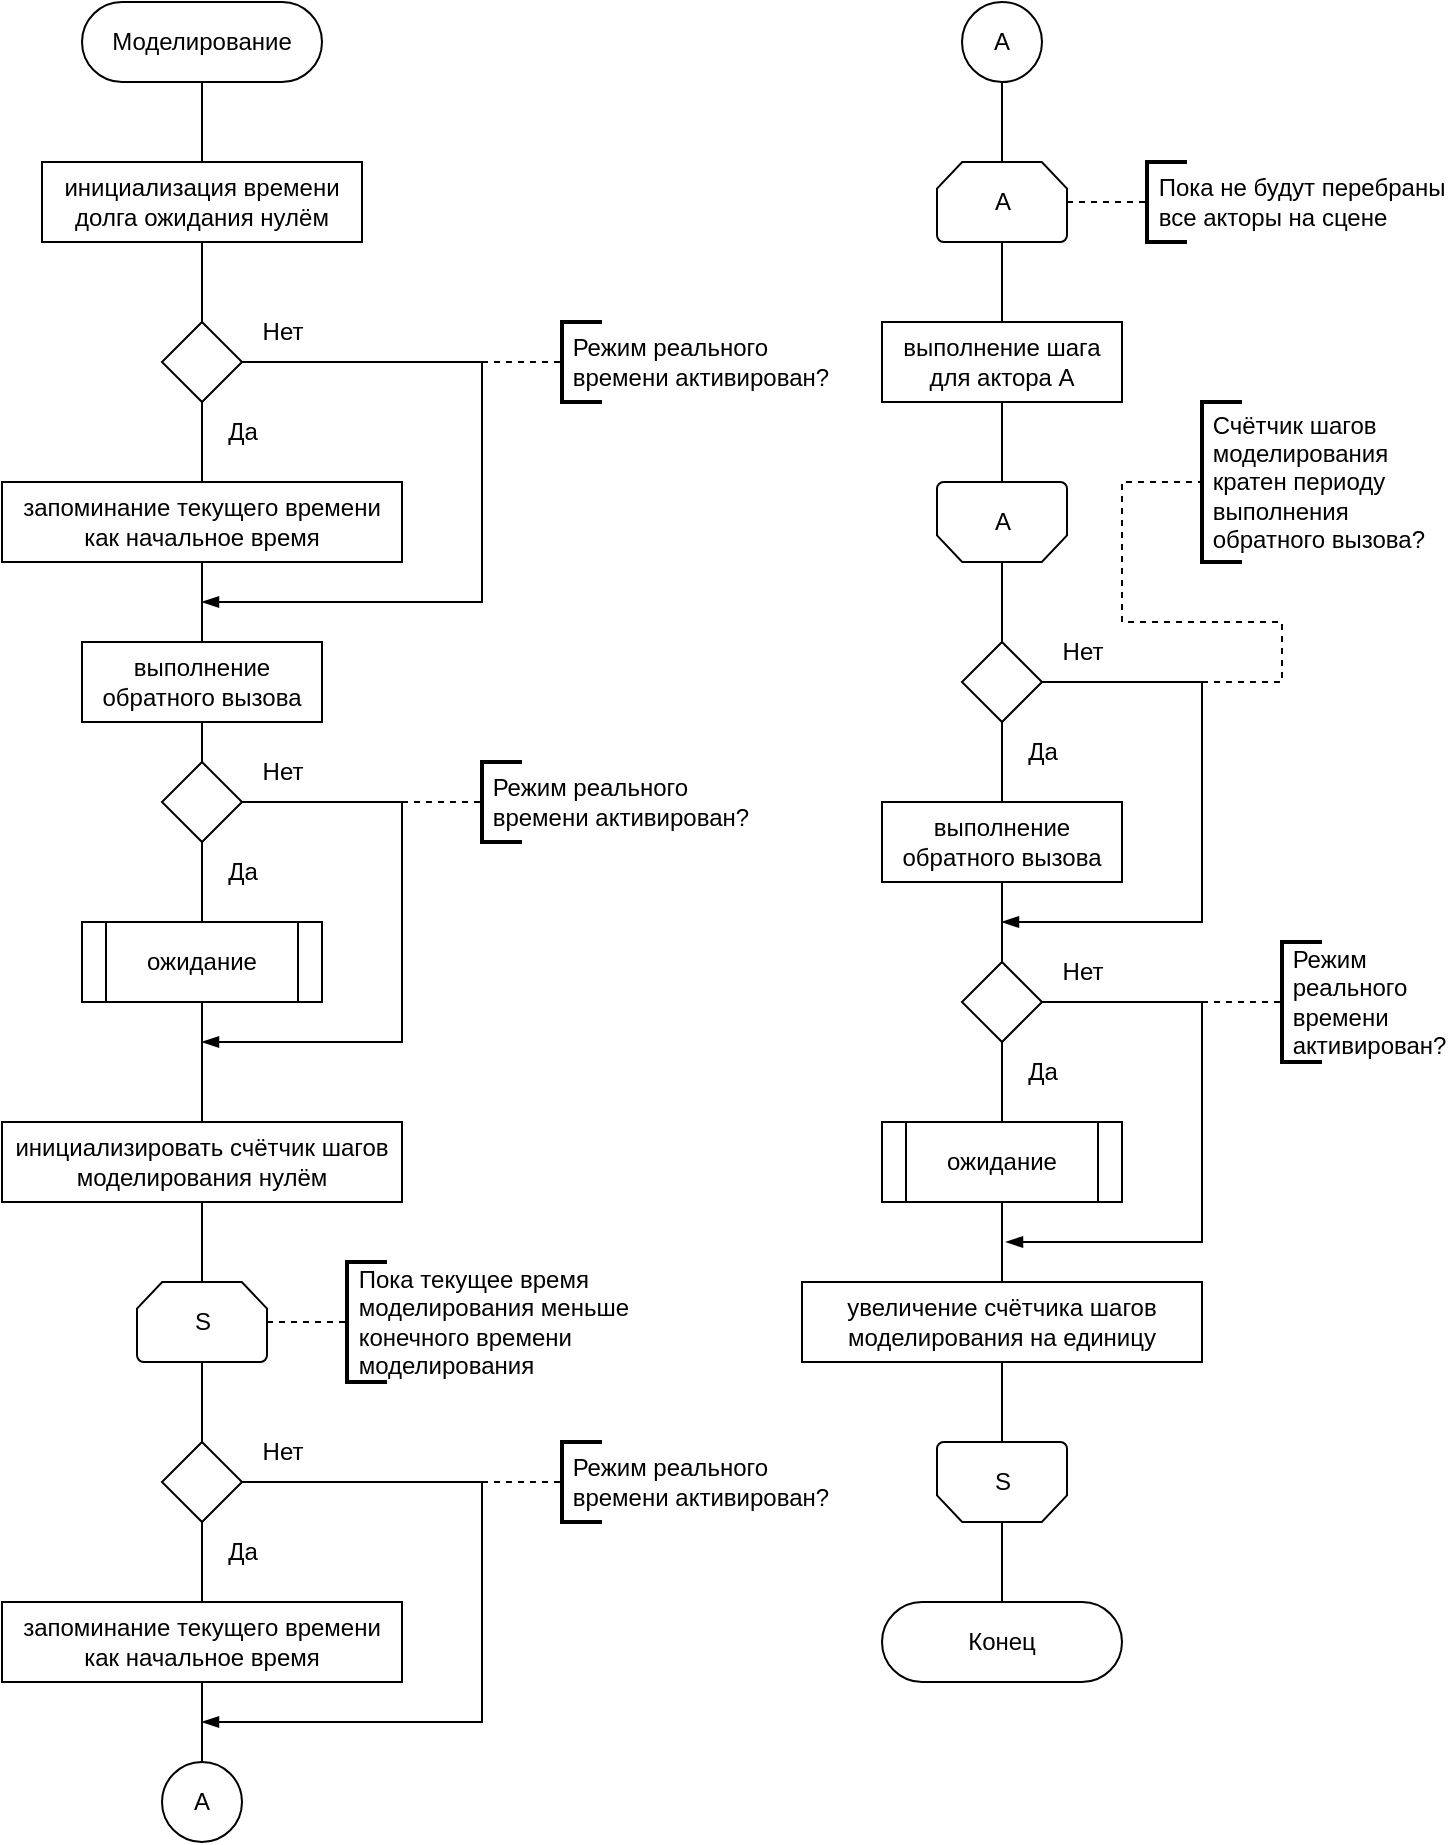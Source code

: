<mxfile version="21.0.8" type="device" pages="3"><diagram name="моделирование" id="3TqSyExi6PjIjMXo5p3j"><mxGraphModel dx="556" dy="1287" grid="1" gridSize="10" guides="1" tooltips="1" connect="1" arrows="1" fold="1" page="1" pageScale="1" pageWidth="827" pageHeight="1169" math="0" shadow="0"><root><mxCell id="0"/><mxCell id="1" parent="0"/><mxCell id="hu2EfWUad_j3ehS3AADm-29" style="edgeStyle=orthogonalEdgeStyle;rounded=0;orthogonalLoop=1;jettySize=auto;html=1;exitX=0.5;exitY=1;exitDx=0;exitDy=0;entryX=0.5;entryY=0;entryDx=0;entryDy=0;endArrow=none;endFill=0;" edge="1" parent="1" source="YGaavkGY2pwyRRdtR2Ct-1" target="hu2EfWUad_j3ehS3AADm-4"><mxGeometry relative="1" as="geometry"/></mxCell><mxCell id="YGaavkGY2pwyRRdtR2Ct-1" value="выполнение обратного вызова" style="whiteSpace=wrap;html=1;" parent="1" vertex="1"><mxGeometry x="100" y="360" width="120" height="40" as="geometry"/></mxCell><mxCell id="hu2EfWUad_j3ehS3AADm-23" style="edgeStyle=orthogonalEdgeStyle;rounded=0;orthogonalLoop=1;jettySize=auto;html=1;exitX=0.5;exitY=1;exitDx=0;exitDy=0;entryX=0.5;entryY=0;entryDx=0;entryDy=0;endArrow=none;endFill=0;" edge="1" parent="1" source="7XmPzO40rz-lHzr0ZGpW-11" target="hu2EfWUad_j3ehS3AADm-2"><mxGeometry relative="1" as="geometry"/></mxCell><mxCell id="YGaavkGY2pwyRRdtR2Ct-2" value="Моделирование" style="rounded=1;whiteSpace=wrap;html=1;arcSize=50;" parent="1" vertex="1"><mxGeometry x="100" y="40" width="120" height="40" as="geometry"/></mxCell><mxCell id="hu2EfWUad_j3ehS3AADm-1" value="Конец" style="rounded=1;whiteSpace=wrap;html=1;arcSize=50;" vertex="1" parent="1"><mxGeometry x="500" y="840" width="120" height="40" as="geometry"/></mxCell><mxCell id="hu2EfWUad_j3ehS3AADm-24" style="edgeStyle=orthogonalEdgeStyle;rounded=0;orthogonalLoop=1;jettySize=auto;html=1;exitX=0.5;exitY=1;exitDx=0;exitDy=0;entryX=0.5;entryY=0;entryDx=0;entryDy=0;endArrow=none;endFill=0;" edge="1" parent="1" source="hu2EfWUad_j3ehS3AADm-2" target="hu2EfWUad_j3ehS3AADm-3"><mxGeometry relative="1" as="geometry"><mxPoint x="160" y="240" as="sourcePoint"/></mxGeometry></mxCell><mxCell id="hu2EfWUad_j3ehS3AADm-26" style="edgeStyle=orthogonalEdgeStyle;rounded=0;orthogonalLoop=1;jettySize=auto;html=1;exitX=1;exitY=0.5;exitDx=0;exitDy=0;endArrow=blockThin;endFill=1;" edge="1" parent="1" source="hu2EfWUad_j3ehS3AADm-2"><mxGeometry relative="1" as="geometry"><mxPoint x="160" y="340" as="targetPoint"/><Array as="points"><mxPoint x="300" y="220"/><mxPoint x="300" y="340"/></Array></mxGeometry></mxCell><mxCell id="hu2EfWUad_j3ehS3AADm-2" value="" style="rhombus;whiteSpace=wrap;html=1;" vertex="1" parent="1"><mxGeometry x="140" y="200" width="40" height="40" as="geometry"/></mxCell><mxCell id="hu2EfWUad_j3ehS3AADm-25" style="edgeStyle=orthogonalEdgeStyle;rounded=0;orthogonalLoop=1;jettySize=auto;html=1;exitX=0.5;exitY=1;exitDx=0;exitDy=0;entryX=0.5;entryY=0;entryDx=0;entryDy=0;endArrow=none;endFill=0;" edge="1" parent="1" source="hu2EfWUad_j3ehS3AADm-3" target="YGaavkGY2pwyRRdtR2Ct-1"><mxGeometry relative="1" as="geometry"/></mxCell><mxCell id="hu2EfWUad_j3ehS3AADm-3" value="запоминание текущего времени как начальное время" style="whiteSpace=wrap;html=1;" vertex="1" parent="1"><mxGeometry x="60" y="280" width="200" height="40" as="geometry"/></mxCell><mxCell id="hu2EfWUad_j3ehS3AADm-30" style="edgeStyle=orthogonalEdgeStyle;rounded=0;orthogonalLoop=1;jettySize=auto;html=1;exitX=0.5;exitY=1;exitDx=0;exitDy=0;entryX=0.5;entryY=0;entryDx=0;entryDy=0;endArrow=none;endFill=0;" edge="1" parent="1" source="hu2EfWUad_j3ehS3AADm-4" target="hu2EfWUad_j3ehS3AADm-6"><mxGeometry relative="1" as="geometry"/></mxCell><mxCell id="hu2EfWUad_j3ehS3AADm-31" style="edgeStyle=orthogonalEdgeStyle;rounded=0;orthogonalLoop=1;jettySize=auto;html=1;exitX=1;exitY=0.5;exitDx=0;exitDy=0;endArrow=blockThin;endFill=1;" edge="1" parent="1" source="hu2EfWUad_j3ehS3AADm-4"><mxGeometry relative="1" as="geometry"><mxPoint x="160" y="560" as="targetPoint"/><Array as="points"><mxPoint x="260" y="440"/><mxPoint x="260" y="560"/></Array></mxGeometry></mxCell><mxCell id="hu2EfWUad_j3ehS3AADm-4" value="" style="rhombus;whiteSpace=wrap;html=1;" vertex="1" parent="1"><mxGeometry x="140" y="420" width="40" height="40" as="geometry"/></mxCell><mxCell id="hu2EfWUad_j3ehS3AADm-32" style="edgeStyle=orthogonalEdgeStyle;rounded=0;orthogonalLoop=1;jettySize=auto;html=1;exitX=0.5;exitY=1;exitDx=0;exitDy=0;entryX=0.5;entryY=0;entryDx=0;entryDy=0;endArrow=none;endFill=0;" edge="1" parent="1" source="hu2EfWUad_j3ehS3AADm-6" target="hu2EfWUad_j3ehS3AADm-7"><mxGeometry relative="1" as="geometry"/></mxCell><mxCell id="hu2EfWUad_j3ehS3AADm-6" value="ожидание" style="shape=process;whiteSpace=wrap;html=1;backgroundOutline=1;" vertex="1" parent="1"><mxGeometry x="100" y="500" width="120" height="40" as="geometry"/></mxCell><mxCell id="hu2EfWUad_j3ehS3AADm-35" style="edgeStyle=orthogonalEdgeStyle;rounded=0;orthogonalLoop=1;jettySize=auto;html=1;exitX=0.5;exitY=1;exitDx=0;exitDy=0;entryX=0.5;entryY=0;entryDx=0;entryDy=0;entryPerimeter=0;endArrow=none;endFill=0;" edge="1" parent="1" source="hu2EfWUad_j3ehS3AADm-7" target="hu2EfWUad_j3ehS3AADm-10"><mxGeometry relative="1" as="geometry"/></mxCell><mxCell id="hu2EfWUad_j3ehS3AADm-7" value="инициализировать счётчик шагов моделирования нулём" style="whiteSpace=wrap;html=1;" vertex="1" parent="1"><mxGeometry x="60" y="600" width="200" height="40" as="geometry"/></mxCell><mxCell id="hu2EfWUad_j3ehS3AADm-36" style="edgeStyle=orthogonalEdgeStyle;rounded=0;orthogonalLoop=1;jettySize=auto;html=1;exitX=0.5;exitY=1;exitDx=0;exitDy=0;exitPerimeter=0;entryX=0.5;entryY=0;entryDx=0;entryDy=0;endArrow=none;endFill=0;" edge="1" parent="1" source="hu2EfWUad_j3ehS3AADm-10" target="kbKEM8XbiEqz8zgXYAs1-4"><mxGeometry relative="1" as="geometry"><mxPoint x="160" y="680" as="targetPoint"/></mxGeometry></mxCell><mxCell id="hu2EfWUad_j3ehS3AADm-10" value="S" style="strokeWidth=1;html=1;shape=mxgraph.flowchart.loop_limit;whiteSpace=wrap;fillStyle=auto;" vertex="1" parent="1"><mxGeometry x="127.5" y="680" width="65" height="40" as="geometry"/></mxCell><mxCell id="hu2EfWUad_j3ehS3AADm-51" style="edgeStyle=orthogonalEdgeStyle;rounded=0;orthogonalLoop=1;jettySize=auto;html=1;exitX=0.5;exitY=0;exitDx=0;exitDy=0;exitPerimeter=0;entryX=0.5;entryY=0;entryDx=0;entryDy=0;endArrow=none;endFill=0;" edge="1" parent="1" source="hu2EfWUad_j3ehS3AADm-11" target="hu2EfWUad_j3ehS3AADm-1"><mxGeometry relative="1" as="geometry"/></mxCell><mxCell id="hu2EfWUad_j3ehS3AADm-11" value="S" style="strokeWidth=1;html=1;shape=mxgraph.flowchart.loop_limit;whiteSpace=wrap;fillStyle=auto;rotation=0;direction=west;" vertex="1" parent="1"><mxGeometry x="527.5" y="760" width="65" height="40" as="geometry"/></mxCell><mxCell id="hu2EfWUad_j3ehS3AADm-50" style="edgeStyle=orthogonalEdgeStyle;rounded=0;orthogonalLoop=1;jettySize=auto;html=1;exitX=0.5;exitY=1;exitDx=0;exitDy=0;entryX=0.5;entryY=1;entryDx=0;entryDy=0;entryPerimeter=0;endArrow=none;endFill=0;" edge="1" parent="1" source="hu2EfWUad_j3ehS3AADm-12" target="hu2EfWUad_j3ehS3AADm-11"><mxGeometry relative="1" as="geometry"/></mxCell><mxCell id="hu2EfWUad_j3ehS3AADm-12" value="увеличение счётчика шагов моделирования на единицу" style="whiteSpace=wrap;html=1;" vertex="1" parent="1"><mxGeometry x="460" y="680" width="200" height="40" as="geometry"/></mxCell><mxCell id="hu2EfWUad_j3ehS3AADm-38" style="edgeStyle=orthogonalEdgeStyle;rounded=0;orthogonalLoop=1;jettySize=auto;html=1;entryX=0.5;entryY=0;entryDx=0;entryDy=0;endArrow=none;endFill=0;exitX=0.5;exitY=1;exitDx=0;exitDy=0;" edge="1" parent="1" source="kbKEM8XbiEqz8zgXYAs1-5" target="hu2EfWUad_j3ehS3AADm-42"><mxGeometry relative="1" as="geometry"><mxPoint x="160" y="880" as="sourcePoint"/><mxPoint x="160" y="920" as="targetPoint"/></mxGeometry></mxCell><mxCell id="hu2EfWUad_j3ehS3AADm-48" style="edgeStyle=orthogonalEdgeStyle;rounded=0;orthogonalLoop=1;jettySize=auto;html=1;exitX=0.5;exitY=1;exitDx=0;exitDy=0;entryX=0.5;entryY=0;entryDx=0;entryDy=0;endArrow=none;endFill=0;" edge="1" parent="1" source="hu2EfWUad_j3ehS3AADm-15" target="hu2EfWUad_j3ehS3AADm-16"><mxGeometry relative="1" as="geometry"/></mxCell><mxCell id="hu2EfWUad_j3ehS3AADm-58" style="edgeStyle=orthogonalEdgeStyle;rounded=0;orthogonalLoop=1;jettySize=auto;html=1;exitX=1;exitY=0.5;exitDx=0;exitDy=0;endArrow=blockThin;endFill=1;" edge="1" parent="1" source="hu2EfWUad_j3ehS3AADm-15"><mxGeometry relative="1" as="geometry"><mxPoint x="562" y="660" as="targetPoint"/><Array as="points"><mxPoint x="660" y="540"/><mxPoint x="660" y="660"/></Array></mxGeometry></mxCell><mxCell id="hu2EfWUad_j3ehS3AADm-15" value="" style="rhombus;whiteSpace=wrap;html=1;" vertex="1" parent="1"><mxGeometry x="540" y="520" width="40" height="40" as="geometry"/></mxCell><mxCell id="hu2EfWUad_j3ehS3AADm-49" style="edgeStyle=orthogonalEdgeStyle;rounded=0;orthogonalLoop=1;jettySize=auto;html=1;exitX=0.5;exitY=1;exitDx=0;exitDy=0;entryX=0.5;entryY=0;entryDx=0;entryDy=0;endArrow=none;endFill=0;" edge="1" parent="1" source="hu2EfWUad_j3ehS3AADm-16" target="hu2EfWUad_j3ehS3AADm-12"><mxGeometry relative="1" as="geometry"/></mxCell><mxCell id="hu2EfWUad_j3ehS3AADm-16" value="ожидание" style="shape=process;whiteSpace=wrap;html=1;backgroundOutline=1;" vertex="1" parent="1"><mxGeometry x="500" y="600" width="120" height="40" as="geometry"/></mxCell><mxCell id="hu2EfWUad_j3ehS3AADm-46" style="edgeStyle=orthogonalEdgeStyle;rounded=0;orthogonalLoop=1;jettySize=auto;html=1;exitX=0.5;exitY=1;exitDx=0;exitDy=0;entryX=0.5;entryY=0;entryDx=0;entryDy=0;endArrow=none;endFill=0;" edge="1" parent="1" source="hu2EfWUad_j3ehS3AADm-20" target="hu2EfWUad_j3ehS3AADm-22"><mxGeometry relative="1" as="geometry"/></mxCell><mxCell id="hu2EfWUad_j3ehS3AADm-55" style="edgeStyle=orthogonalEdgeStyle;rounded=0;orthogonalLoop=1;jettySize=auto;html=1;exitX=1;exitY=0.5;exitDx=0;exitDy=0;endArrow=blockThin;endFill=1;" edge="1" parent="1" source="hu2EfWUad_j3ehS3AADm-20"><mxGeometry relative="1" as="geometry"><mxPoint x="560" y="500" as="targetPoint"/><Array as="points"><mxPoint x="660" y="380"/><mxPoint x="660" y="500"/></Array></mxGeometry></mxCell><mxCell id="hu2EfWUad_j3ehS3AADm-20" value="" style="rhombus;whiteSpace=wrap;html=1;" vertex="1" parent="1"><mxGeometry x="540" y="360" width="40" height="40" as="geometry"/></mxCell><mxCell id="hu2EfWUad_j3ehS3AADm-47" style="edgeStyle=orthogonalEdgeStyle;rounded=0;orthogonalLoop=1;jettySize=auto;html=1;exitX=0.5;exitY=1;exitDx=0;exitDy=0;entryX=0.5;entryY=0;entryDx=0;entryDy=0;endArrow=none;endFill=0;" edge="1" parent="1" source="hu2EfWUad_j3ehS3AADm-22" target="hu2EfWUad_j3ehS3AADm-15"><mxGeometry relative="1" as="geometry"/></mxCell><mxCell id="hu2EfWUad_j3ehS3AADm-22" value="выполнение обратного вызова" style="whiteSpace=wrap;html=1;" vertex="1" parent="1"><mxGeometry x="500" y="440" width="120" height="40" as="geometry"/></mxCell><mxCell id="hu2EfWUad_j3ehS3AADm-27" value="Нет" style="text;html=1;align=center;verticalAlign=middle;resizable=0;points=[];autosize=1;strokeColor=none;fillColor=none;" vertex="1" parent="1"><mxGeometry x="180" y="190" width="40" height="30" as="geometry"/></mxCell><mxCell id="hu2EfWUad_j3ehS3AADm-28" value="Да" style="text;html=1;align=center;verticalAlign=middle;resizable=0;points=[];autosize=1;strokeColor=none;fillColor=none;" vertex="1" parent="1"><mxGeometry x="160" y="240" width="40" height="30" as="geometry"/></mxCell><mxCell id="hu2EfWUad_j3ehS3AADm-33" value="Нет" style="text;html=1;align=center;verticalAlign=middle;resizable=0;points=[];autosize=1;strokeColor=none;fillColor=none;" vertex="1" parent="1"><mxGeometry x="180" y="410" width="40" height="30" as="geometry"/></mxCell><mxCell id="hu2EfWUad_j3ehS3AADm-34" value="Да" style="text;html=1;align=center;verticalAlign=middle;resizable=0;points=[];autosize=1;strokeColor=none;fillColor=none;" vertex="1" parent="1"><mxGeometry x="160" y="460" width="40" height="30" as="geometry"/></mxCell><mxCell id="hu2EfWUad_j3ehS3AADm-42" value="A" style="ellipse;whiteSpace=wrap;html=1;" vertex="1" parent="1"><mxGeometry x="140" y="920" width="40" height="40" as="geometry"/></mxCell><mxCell id="hu2EfWUad_j3ehS3AADm-45" style="edgeStyle=orthogonalEdgeStyle;rounded=0;orthogonalLoop=1;jettySize=auto;html=1;exitX=0.5;exitY=0;exitDx=0;exitDy=0;entryX=0.5;entryY=0;entryDx=0;entryDy=0;endArrow=none;endFill=0;exitPerimeter=0;" edge="1" parent="1" source="7XmPzO40rz-lHzr0ZGpW-3" target="hu2EfWUad_j3ehS3AADm-20"><mxGeometry relative="1" as="geometry"/></mxCell><mxCell id="7XmPzO40rz-lHzr0ZGpW-8" style="edgeStyle=orthogonalEdgeStyle;rounded=0;orthogonalLoop=1;jettySize=auto;html=1;exitX=0.5;exitY=1;exitDx=0;exitDy=0;entryX=0.5;entryY=0;entryDx=0;entryDy=0;entryPerimeter=0;endArrow=none;endFill=0;" edge="1" parent="1" source="hu2EfWUad_j3ehS3AADm-44" target="7XmPzO40rz-lHzr0ZGpW-2"><mxGeometry relative="1" as="geometry"/></mxCell><mxCell id="hu2EfWUad_j3ehS3AADm-44" value="A" style="ellipse;whiteSpace=wrap;html=1;" vertex="1" parent="1"><mxGeometry x="540" y="40" width="40" height="40" as="geometry"/></mxCell><mxCell id="hu2EfWUad_j3ehS3AADm-56" value="Нет" style="text;html=1;align=center;verticalAlign=middle;resizable=0;points=[];autosize=1;strokeColor=none;fillColor=none;" vertex="1" parent="1"><mxGeometry x="580" y="350" width="40" height="30" as="geometry"/></mxCell><mxCell id="hu2EfWUad_j3ehS3AADm-57" value="Да" style="text;html=1;align=center;verticalAlign=middle;resizable=0;points=[];autosize=1;strokeColor=none;fillColor=none;" vertex="1" parent="1"><mxGeometry x="560" y="400" width="40" height="30" as="geometry"/></mxCell><mxCell id="hu2EfWUad_j3ehS3AADm-59" value="Нет" style="text;html=1;align=center;verticalAlign=middle;resizable=0;points=[];autosize=1;strokeColor=none;fillColor=none;" vertex="1" parent="1"><mxGeometry x="580" y="510" width="40" height="30" as="geometry"/></mxCell><mxCell id="hu2EfWUad_j3ehS3AADm-60" value="Да" style="text;html=1;align=center;verticalAlign=middle;resizable=0;points=[];autosize=1;strokeColor=none;fillColor=none;" vertex="1" parent="1"><mxGeometry x="560" y="560" width="40" height="30" as="geometry"/></mxCell><mxCell id="hu2EfWUad_j3ehS3AADm-61" value="" style="endArrow=none;dashed=1;html=1;rounded=0;" edge="1" parent="1"><mxGeometry width="50" height="50" relative="1" as="geometry"><mxPoint x="300" y="220" as="sourcePoint"/><mxPoint x="340" y="220" as="targetPoint"/></mxGeometry></mxCell><mxCell id="hu2EfWUad_j3ehS3AADm-62" value="&amp;nbsp;Режим реального&lt;br&gt;&amp;nbsp;времени активирован?" style="strokeWidth=2;html=1;shape=mxgraph.flowchart.annotation_1;align=left;pointerEvents=1;" vertex="1" parent="1"><mxGeometry x="340" y="200" width="20" height="40" as="geometry"/></mxCell><mxCell id="hu2EfWUad_j3ehS3AADm-63" value="" style="endArrow=none;dashed=1;html=1;rounded=0;" edge="1" parent="1"><mxGeometry width="50" height="50" relative="1" as="geometry"><mxPoint x="260" y="440" as="sourcePoint"/><mxPoint x="300" y="440" as="targetPoint"/></mxGeometry></mxCell><mxCell id="hu2EfWUad_j3ehS3AADm-64" value="&amp;nbsp;Режим реального&lt;br&gt;&amp;nbsp;времени активирован?" style="strokeWidth=2;html=1;shape=mxgraph.flowchart.annotation_1;align=left;pointerEvents=1;" vertex="1" parent="1"><mxGeometry x="300" y="420" width="20" height="40" as="geometry"/></mxCell><mxCell id="hu2EfWUad_j3ehS3AADm-69" value="" style="endArrow=none;dashed=1;html=1;rounded=0;entryX=0;entryY=0.5;entryDx=0;entryDy=0;entryPerimeter=0;" edge="1" parent="1" target="hu2EfWUad_j3ehS3AADm-70"><mxGeometry width="50" height="50" relative="1" as="geometry"><mxPoint x="660" y="380" as="sourcePoint"/><mxPoint x="700" y="380" as="targetPoint"/><Array as="points"><mxPoint x="700" y="380"/><mxPoint x="700" y="350"/><mxPoint x="620" y="350"/><mxPoint x="620" y="280"/></Array></mxGeometry></mxCell><mxCell id="hu2EfWUad_j3ehS3AADm-70" value="&amp;nbsp;Счётчик шагов&lt;br&gt;&amp;nbsp;моделирования&lt;br&gt;&amp;nbsp;кратен периоду&lt;br&gt;&amp;nbsp;выполнения&lt;br&gt;&amp;nbsp;обратного вызова?" style="strokeWidth=2;html=1;shape=mxgraph.flowchart.annotation_1;align=left;pointerEvents=1;" vertex="1" parent="1"><mxGeometry x="660" y="240" width="20" height="80" as="geometry"/></mxCell><mxCell id="hu2EfWUad_j3ehS3AADm-71" value="" style="endArrow=none;dashed=1;html=1;rounded=0;" edge="1" parent="1"><mxGeometry width="50" height="50" relative="1" as="geometry"><mxPoint x="660" y="540" as="sourcePoint"/><mxPoint x="700" y="540" as="targetPoint"/></mxGeometry></mxCell><mxCell id="hu2EfWUad_j3ehS3AADm-72" value="&amp;nbsp;Режим&lt;br&gt;&amp;nbsp;реального&lt;br&gt;&amp;nbsp;времени&lt;br&gt;&amp;nbsp;активирован?" style="strokeWidth=2;html=1;shape=mxgraph.flowchart.annotation_1;align=left;pointerEvents=1;" vertex="1" parent="1"><mxGeometry x="700" y="510" width="20" height="60" as="geometry"/></mxCell><mxCell id="hu2EfWUad_j3ehS3AADm-73" value="" style="endArrow=none;dashed=1;html=1;rounded=0;" edge="1" parent="1"><mxGeometry width="50" height="50" relative="1" as="geometry"><mxPoint x="192.5" y="700" as="sourcePoint"/><mxPoint x="232.5" y="700" as="targetPoint"/></mxGeometry></mxCell><mxCell id="hu2EfWUad_j3ehS3AADm-74" value="&amp;nbsp;Пока текущее время&lt;br&gt;&amp;nbsp;моделирования меньше&lt;br&gt;&amp;nbsp;конечного времени&lt;br&gt;&amp;nbsp;моделирования" style="strokeWidth=2;html=1;shape=mxgraph.flowchart.annotation_1;align=left;pointerEvents=1;" vertex="1" parent="1"><mxGeometry x="232.5" y="670" width="20" height="60" as="geometry"/></mxCell><mxCell id="kbKEM8XbiEqz8zgXYAs1-2" style="edgeStyle=orthogonalEdgeStyle;rounded=0;orthogonalLoop=1;jettySize=auto;html=1;exitX=0.5;exitY=1;exitDx=0;exitDy=0;entryX=0.5;entryY=0;entryDx=0;entryDy=0;endArrow=none;endFill=0;" edge="1" parent="1" source="kbKEM8XbiEqz8zgXYAs1-4" target="kbKEM8XbiEqz8zgXYAs1-5"><mxGeometry relative="1" as="geometry"/></mxCell><mxCell id="kbKEM8XbiEqz8zgXYAs1-3" style="edgeStyle=orthogonalEdgeStyle;rounded=0;orthogonalLoop=1;jettySize=auto;html=1;exitX=1;exitY=0.5;exitDx=0;exitDy=0;endArrow=blockThin;endFill=1;" edge="1" parent="1" source="kbKEM8XbiEqz8zgXYAs1-4"><mxGeometry relative="1" as="geometry"><mxPoint x="160" y="900" as="targetPoint"/><Array as="points"><mxPoint x="300" y="780"/><mxPoint x="300" y="900"/></Array></mxGeometry></mxCell><mxCell id="kbKEM8XbiEqz8zgXYAs1-4" value="" style="rhombus;whiteSpace=wrap;html=1;" vertex="1" parent="1"><mxGeometry x="140" y="760" width="40" height="40" as="geometry"/></mxCell><mxCell id="kbKEM8XbiEqz8zgXYAs1-5" value="запоминание текущего времени как начальное время" style="whiteSpace=wrap;html=1;" vertex="1" parent="1"><mxGeometry x="60" y="840" width="200" height="40" as="geometry"/></mxCell><mxCell id="kbKEM8XbiEqz8zgXYAs1-6" value="Нет" style="text;html=1;align=center;verticalAlign=middle;resizable=0;points=[];autosize=1;strokeColor=none;fillColor=none;" vertex="1" parent="1"><mxGeometry x="180" y="750" width="40" height="30" as="geometry"/></mxCell><mxCell id="kbKEM8XbiEqz8zgXYAs1-7" value="Да" style="text;html=1;align=center;verticalAlign=middle;resizable=0;points=[];autosize=1;strokeColor=none;fillColor=none;" vertex="1" parent="1"><mxGeometry x="160" y="800" width="40" height="30" as="geometry"/></mxCell><mxCell id="kbKEM8XbiEqz8zgXYAs1-8" value="" style="endArrow=none;dashed=1;html=1;rounded=0;" edge="1" parent="1"><mxGeometry width="50" height="50" relative="1" as="geometry"><mxPoint x="300" y="780" as="sourcePoint"/><mxPoint x="340" y="780" as="targetPoint"/></mxGeometry></mxCell><mxCell id="kbKEM8XbiEqz8zgXYAs1-9" value="&amp;nbsp;Режим реального&lt;br&gt;&amp;nbsp;времени активирован?" style="strokeWidth=2;html=1;shape=mxgraph.flowchart.annotation_1;align=left;pointerEvents=1;" vertex="1" parent="1"><mxGeometry x="340" y="760" width="20" height="40" as="geometry"/></mxCell><mxCell id="7XmPzO40rz-lHzr0ZGpW-1" style="edgeStyle=orthogonalEdgeStyle;rounded=0;orthogonalLoop=1;jettySize=auto;html=1;exitX=0.5;exitY=1;exitDx=0;exitDy=0;exitPerimeter=0;entryX=0.5;entryY=0;entryDx=0;entryDy=0;endArrow=none;endFill=0;" edge="1" parent="1" source="7XmPzO40rz-lHzr0ZGpW-2" target="7XmPzO40rz-lHzr0ZGpW-5"><mxGeometry relative="1" as="geometry"/></mxCell><mxCell id="7XmPzO40rz-lHzr0ZGpW-2" value="A" style="strokeWidth=1;html=1;shape=mxgraph.flowchart.loop_limit;whiteSpace=wrap;fillStyle=auto;" vertex="1" parent="1"><mxGeometry x="527.5" y="120" width="65" height="40" as="geometry"/></mxCell><mxCell id="7XmPzO40rz-lHzr0ZGpW-3" value="A" style="strokeWidth=1;html=1;shape=mxgraph.flowchart.loop_limit;whiteSpace=wrap;fillStyle=auto;rotation=0;direction=west;" vertex="1" parent="1"><mxGeometry x="527.5" y="280" width="65" height="40" as="geometry"/></mxCell><mxCell id="7XmPzO40rz-lHzr0ZGpW-4" style="edgeStyle=orthogonalEdgeStyle;rounded=0;orthogonalLoop=1;jettySize=auto;html=1;exitX=0.5;exitY=1;exitDx=0;exitDy=0;entryX=0.5;entryY=1;entryDx=0;entryDy=0;entryPerimeter=0;endArrow=none;endFill=0;" edge="1" parent="1" source="7XmPzO40rz-lHzr0ZGpW-5" target="7XmPzO40rz-lHzr0ZGpW-3"><mxGeometry relative="1" as="geometry"/></mxCell><mxCell id="7XmPzO40rz-lHzr0ZGpW-5" value="выполнение шага для актора A" style="whiteSpace=wrap;html=1;" vertex="1" parent="1"><mxGeometry x="500" y="200" width="120" height="40" as="geometry"/></mxCell><mxCell id="7XmPzO40rz-lHzr0ZGpW-6" value="" style="endArrow=none;dashed=1;html=1;rounded=0;" edge="1" parent="1"><mxGeometry width="50" height="50" relative="1" as="geometry"><mxPoint x="592.5" y="140" as="sourcePoint"/><mxPoint x="632.5" y="140" as="targetPoint"/></mxGeometry></mxCell><mxCell id="7XmPzO40rz-lHzr0ZGpW-7" value="&amp;nbsp;Пока не будут перебраны&lt;br&gt;&amp;nbsp;все акторы на сцене" style="strokeWidth=2;html=1;shape=mxgraph.flowchart.annotation_1;align=left;pointerEvents=1;" vertex="1" parent="1"><mxGeometry x="632.5" y="120" width="20" height="40" as="geometry"/></mxCell><mxCell id="7XmPzO40rz-lHzr0ZGpW-12" value="" style="edgeStyle=orthogonalEdgeStyle;rounded=0;orthogonalLoop=1;jettySize=auto;html=1;exitX=0.5;exitY=1;exitDx=0;exitDy=0;entryX=0.5;entryY=0;entryDx=0;entryDy=0;endArrow=none;endFill=0;" edge="1" parent="1" source="YGaavkGY2pwyRRdtR2Ct-2" target="7XmPzO40rz-lHzr0ZGpW-11"><mxGeometry relative="1" as="geometry"><mxPoint x="160" y="80" as="sourcePoint"/><mxPoint x="160" y="200" as="targetPoint"/></mxGeometry></mxCell><mxCell id="7XmPzO40rz-lHzr0ZGpW-11" value="инициализация времени долга ожидания нулём" style="whiteSpace=wrap;html=1;" vertex="1" parent="1"><mxGeometry x="80" y="120" width="160" height="40" as="geometry"/></mxCell></root></mxGraphModel></diagram><diagram id="1xrDvpDyAeAtsfA2Ng0i" name="ожидание"><mxGraphModel dx="263" dy="609" grid="1" gridSize="10" guides="1" tooltips="1" connect="1" arrows="1" fold="1" page="1" pageScale="1" pageWidth="827" pageHeight="1169" math="0" shadow="0"><root><mxCell id="0"/><mxCell id="1" parent="0"/><mxCell id="Sl4vSoL8yyMBPdvkF-Do-1" style="edgeStyle=orthogonalEdgeStyle;rounded=0;orthogonalLoop=1;jettySize=auto;html=1;exitX=0.5;exitY=1;exitDx=0;exitDy=0;entryX=0.5;entryY=0;entryDx=0;entryDy=0;endArrow=none;endFill=0;" edge="1" parent="1" source="euJNJe7QVJP6PETajxi6-1" target="euJNJe7QVJP6PETajxi6-3"><mxGeometry relative="1" as="geometry"/></mxCell><mxCell id="euJNJe7QVJP6PETajxi6-1" value="Ожидание" style="rounded=1;whiteSpace=wrap;html=1;arcSize=50;" vertex="1" parent="1"><mxGeometry x="160" y="40" width="120" height="40" as="geometry"/></mxCell><mxCell id="euJNJe7QVJP6PETajxi6-2" value="Конец" style="rounded=1;whiteSpace=wrap;html=1;arcSize=50;" vertex="1" parent="1"><mxGeometry x="160" y="690" width="120" height="40" as="geometry"/></mxCell><mxCell id="Sl4vSoL8yyMBPdvkF-Do-3" style="edgeStyle=orthogonalEdgeStyle;rounded=0;orthogonalLoop=1;jettySize=auto;html=1;exitX=0.5;exitY=1;exitDx=0;exitDy=0;entryX=0.5;entryY=0;entryDx=0;entryDy=0;endArrow=none;endFill=0;" edge="1" parent="1" source="euJNJe7QVJP6PETajxi6-3" target="Sl4vSoL8yyMBPdvkF-Do-2"><mxGeometry relative="1" as="geometry"/></mxCell><mxCell id="euJNJe7QVJP6PETajxi6-3" value="запоминание текущего времени как конечное время" style="rounded=0;whiteSpace=wrap;html=1;" vertex="1" parent="1"><mxGeometry x="120" y="120" width="200" height="40" as="geometry"/></mxCell><mxCell id="Sl4vSoL8yyMBPdvkF-Do-5" style="edgeStyle=orthogonalEdgeStyle;rounded=0;orthogonalLoop=1;jettySize=auto;html=1;exitX=0.5;exitY=1;exitDx=0;exitDy=0;entryX=0.5;entryY=0;entryDx=0;entryDy=0;endArrow=none;endFill=0;" edge="1" parent="1" source="Sl4vSoL8yyMBPdvkF-Do-2" target="Sl4vSoL8yyMBPdvkF-Do-4"><mxGeometry relative="1" as="geometry"/></mxCell><mxCell id="Sl4vSoL8yyMBPdvkF-Do-2" value="расчёт пройденного времени как разница начального и конечного" style="rounded=0;whiteSpace=wrap;html=1;" vertex="1" parent="1"><mxGeometry x="120" y="200" width="200" height="40" as="geometry"/></mxCell><mxCell id="Sl4vSoL8yyMBPdvkF-Do-7" style="edgeStyle=orthogonalEdgeStyle;rounded=0;orthogonalLoop=1;jettySize=auto;html=1;exitX=0.5;exitY=1;exitDx=0;exitDy=0;entryX=0.5;entryY=0;entryDx=0;entryDy=0;endArrow=none;endFill=0;" edge="1" parent="1" source="Sl4vSoL8yyMBPdvkF-Do-4" target="XK_ARdlvfPm2QLmd5na4-3"><mxGeometry relative="1" as="geometry"><mxPoint x="220" y="360" as="targetPoint"/></mxGeometry></mxCell><mxCell id="Sl4vSoL8yyMBPdvkF-Do-4" value="прибавление к времени долга ожидания разницу шага и пройденного времени" style="rounded=0;whiteSpace=wrap;html=1;" vertex="1" parent="1"><mxGeometry x="100" y="280" width="240" height="40" as="geometry"/></mxCell><mxCell id="XK_ARdlvfPm2QLmd5na4-1" style="edgeStyle=orthogonalEdgeStyle;rounded=0;orthogonalLoop=1;jettySize=auto;html=1;exitX=0.5;exitY=1;exitDx=0;exitDy=0;entryX=0.5;entryY=0;entryDx=0;entryDy=0;endArrow=none;endFill=0;" edge="1" parent="1" source="XK_ARdlvfPm2QLmd5na4-3" target="XK_ARdlvfPm2QLmd5na4-4"><mxGeometry relative="1" as="geometry"/></mxCell><mxCell id="XK_ARdlvfPm2QLmd5na4-2" style="edgeStyle=orthogonalEdgeStyle;rounded=0;orthogonalLoop=1;jettySize=auto;html=1;exitX=1;exitY=0.5;exitDx=0;exitDy=0;endArrow=blockThin;endFill=1;" edge="1" parent="1" source="XK_ARdlvfPm2QLmd5na4-3"><mxGeometry relative="1" as="geometry"><mxPoint x="220" y="670" as="targetPoint"/><Array as="points"><mxPoint x="380" y="380"/><mxPoint x="380" y="670"/></Array></mxGeometry></mxCell><mxCell id="XK_ARdlvfPm2QLmd5na4-3" value="" style="rhombus;whiteSpace=wrap;html=1;" vertex="1" parent="1"><mxGeometry x="200" y="360" width="40" height="40" as="geometry"/></mxCell><mxCell id="XK_ARdlvfPm2QLmd5na4-10" style="edgeStyle=orthogonalEdgeStyle;rounded=0;orthogonalLoop=1;jettySize=auto;html=1;exitX=0.5;exitY=1;exitDx=0;exitDy=0;entryX=0.5;entryY=0;entryDx=0;entryDy=0;endArrow=none;endFill=0;" edge="1" parent="1" source="XK_ARdlvfPm2QLmd5na4-4" target="XK_ARdlvfPm2QLmd5na4-9"><mxGeometry relative="1" as="geometry"/></mxCell><mxCell id="XK_ARdlvfPm2QLmd5na4-4" value="ожидание в течении времени, равного времени долга ожидания" style="whiteSpace=wrap;html=1;" vertex="1" parent="1"><mxGeometry x="120" y="440" width="200" height="40" as="geometry"/></mxCell><mxCell id="XK_ARdlvfPm2QLmd5na4-5" value="Нет" style="text;html=1;align=center;verticalAlign=middle;resizable=0;points=[];autosize=1;strokeColor=none;fillColor=none;" vertex="1" parent="1"><mxGeometry x="240" y="350" width="40" height="30" as="geometry"/></mxCell><mxCell id="XK_ARdlvfPm2QLmd5na4-6" value="Да" style="text;html=1;align=center;verticalAlign=middle;resizable=0;points=[];autosize=1;strokeColor=none;fillColor=none;" vertex="1" parent="1"><mxGeometry x="220" y="400" width="40" height="30" as="geometry"/></mxCell><mxCell id="XK_ARdlvfPm2QLmd5na4-7" value="" style="endArrow=none;dashed=1;html=1;rounded=0;entryX=0;entryY=0.5;entryDx=0;entryDy=0;entryPerimeter=0;" edge="1" parent="1" target="XK_ARdlvfPm2QLmd5na4-8"><mxGeometry width="50" height="50" relative="1" as="geometry"><mxPoint x="380" y="380" as="sourcePoint"/><mxPoint x="400" y="380" as="targetPoint"/></mxGeometry></mxCell><mxCell id="XK_ARdlvfPm2QLmd5na4-8" value="&amp;nbsp;долг ожидания&lt;br&gt;&amp;nbsp;положителен?" style="strokeWidth=2;html=1;shape=mxgraph.flowchart.annotation_1;align=left;pointerEvents=1;" vertex="1" parent="1"><mxGeometry x="420" y="360" width="20" height="40" as="geometry"/></mxCell><mxCell id="cUnn3F3vUo_Q5MG98WsL-2" style="edgeStyle=orthogonalEdgeStyle;rounded=0;orthogonalLoop=1;jettySize=auto;html=1;exitX=0.5;exitY=1;exitDx=0;exitDy=0;entryX=0.5;entryY=0;entryDx=0;entryDy=0;endArrow=none;endFill=0;" edge="1" parent="1" source="XK_ARdlvfPm2QLmd5na4-9" target="cUnn3F3vUo_Q5MG98WsL-1"><mxGeometry relative="1" as="geometry"/></mxCell><mxCell id="XK_ARdlvfPm2QLmd5na4-9" value="запоминание текущего времени как время после ожидания" style="whiteSpace=wrap;html=1;" vertex="1" parent="1"><mxGeometry x="120" y="520" width="200" height="40" as="geometry"/></mxCell><mxCell id="cUnn3F3vUo_Q5MG98WsL-3" style="edgeStyle=orthogonalEdgeStyle;rounded=0;orthogonalLoop=1;jettySize=auto;html=1;exitX=0.5;exitY=1;exitDx=0;exitDy=0;entryX=0.5;entryY=0;entryDx=0;entryDy=0;endArrow=none;endFill=0;" edge="1" parent="1" source="cUnn3F3vUo_Q5MG98WsL-1" target="euJNJe7QVJP6PETajxi6-2"><mxGeometry relative="1" as="geometry"/></mxCell><mxCell id="cUnn3F3vUo_Q5MG98WsL-1" value="вычитание из времени долга ожидания разницы времени после ожидания и конечного времени" style="whiteSpace=wrap;html=1;" vertex="1" parent="1"><mxGeometry x="100" y="600" width="240" height="50" as="geometry"/></mxCell></root></mxGraphModel></diagram><diagram id="n_CEiiOJomCVwa7Y-BD4" name="акторы"><mxGraphModel dx="250" dy="579" grid="1" gridSize="10" guides="1" tooltips="1" connect="1" arrows="1" fold="1" page="1" pageScale="1" pageWidth="827" pageHeight="1169" math="0" shadow="0"><root><mxCell id="0"/><mxCell id="1" parent="0"/><mxCell id="FJjiKQVfzQzmotyAzBNp-1" value="Надо ли делать схему для классов&lt;br&gt;моделей и композиции?" style="text;html=1;align=center;verticalAlign=middle;resizable=0;points=[];autosize=1;strokeColor=none;fillColor=none;" vertex="1" parent="1"><mxGeometry x="370" y="250" width="220" height="40" as="geometry"/></mxCell></root></mxGraphModel></diagram></mxfile>